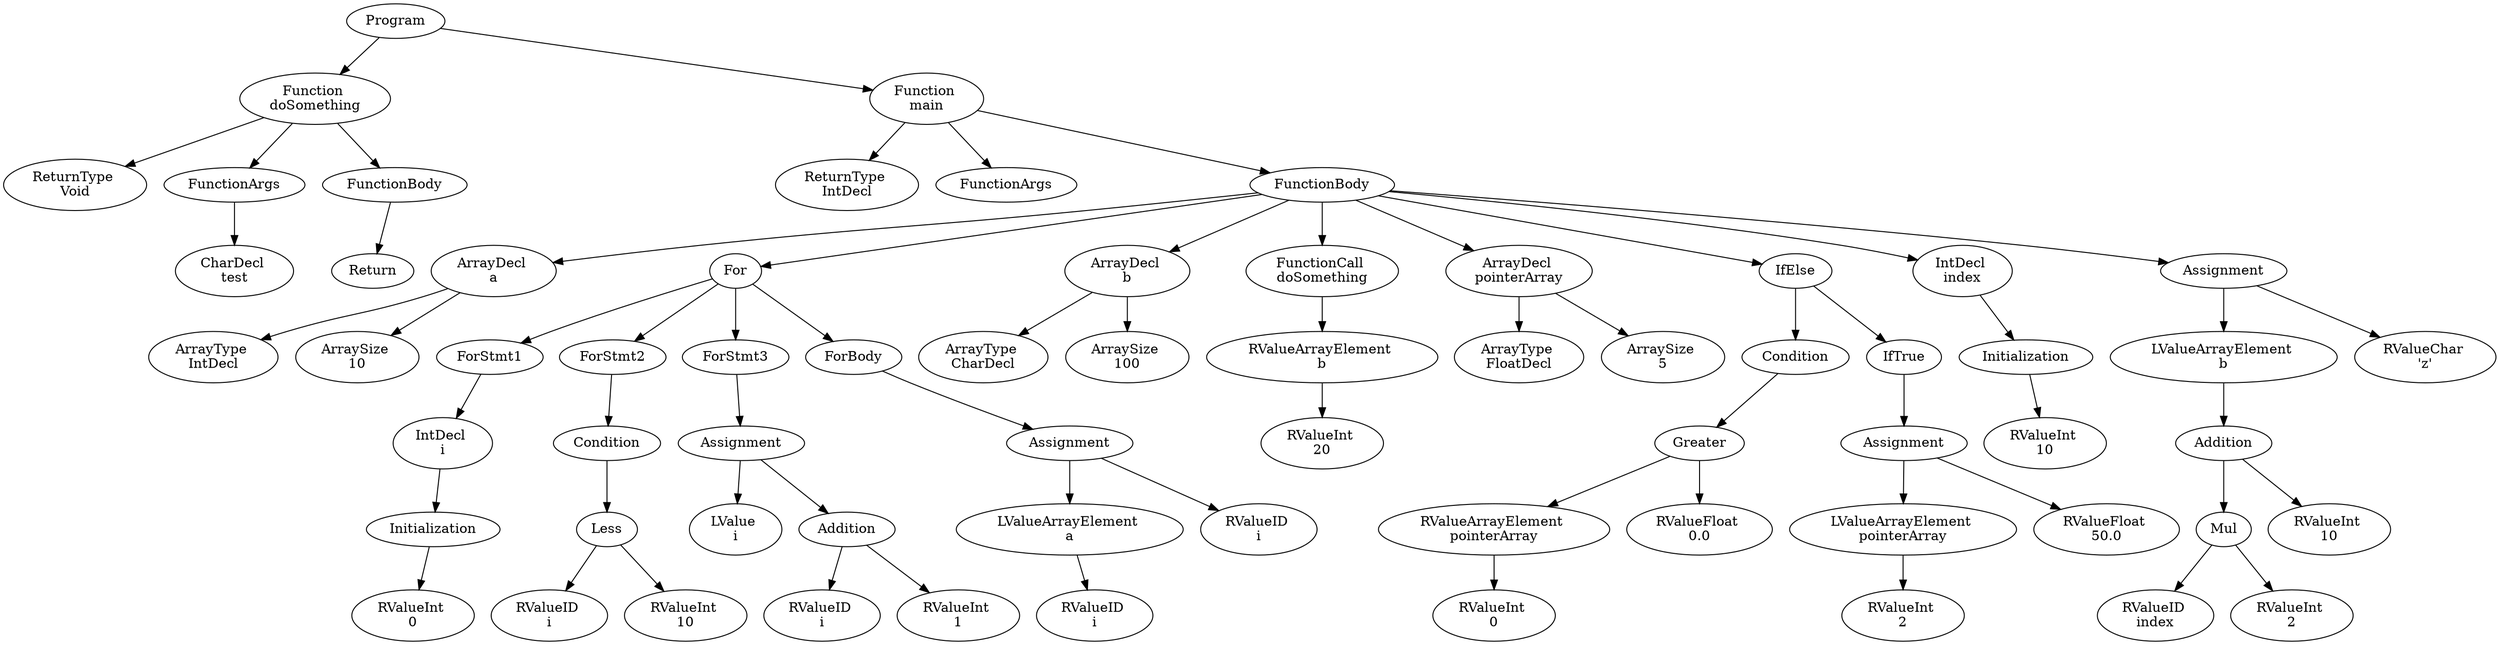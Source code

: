 digraph AST {
2 [label="Program"];
3 [label="Function \ndoSomething"];
4 [label="ReturnType \nVoid"];
5 [label="FunctionArgs"];
6 [label="CharDecl \ntest"];
5 -> 6;
7 [label="FunctionBody"];
8 [label="Return"];
7 -> 8;
3 -> 4;
3 -> 5;
3 -> 7;
9 [label="Function \nmain"];
10 [label="ReturnType \nIntDecl"];
11 [label="FunctionArgs"];
12 [label="FunctionBody"];
13 [label="ArrayDecl \na"];
14 [label="ArrayType \nIntDecl"];
15 [label="ArraySize \n10"];
13 -> 14;
13 -> 15;
16 [label="For"];
17 [label="ForStmt1"];
18 [label="IntDecl \ni"];
19 [label="Initialization"];
20 [label="RValueInt \n0"];
19 -> 20;
18 -> 19;
17 -> 18;
21 [label="ForStmt2"];
22 [label="Condition"];
23 [label="Less"];
24 [label="RValueID \ni"];
25 [label="RValueInt \n10"];
23 -> 24;
23 -> 25;
22 -> 23;
21 -> 22;
26 [label="ForStmt3"];
27 [label="Assignment"];
28 [label="LValue \ni"];
29 [label="Addition"];
30 [label="RValueID \ni"];
31 [label="RValueInt \n1"];
29 -> 30;
29 -> 31;
27 -> 28;
27 -> 29;
26 -> 27;
32 [label="ForBody"];
33 [label="Assignment"];
34 [label="LValueArrayElement \na"];
35 [label="RValueID \ni"];
34 -> 35;
36 [label="RValueID \ni"];
33 -> 34;
33 -> 36;
32 -> 33;
16 -> 17;
16 -> 21;
16 -> 26;
16 -> 32;
37 [label="ArrayDecl \nb"];
38 [label="ArrayType \nCharDecl"];
39 [label="ArraySize \n100"];
37 -> 38;
37 -> 39;
40 [label="FunctionCall \ndoSomething"];
41 [label="RValueArrayElement \nb"];
42 [label="RValueInt \n20"];
41 -> 42;
40 -> 41;
43 [label="ArrayDecl \npointerArray"];
44 [label="ArrayType \nFloatDecl"];
45 [label="ArraySize \n5"];
43 -> 44;
43 -> 45;
46 [label="IfElse"];
47 [label="Condition"];
48 [label="Greater"];
49 [label="RValueArrayElement \npointerArray"];
50 [label="RValueInt \n0"];
49 -> 50;
51 [label="RValueFloat \n0.0"];
48 -> 49;
48 -> 51;
47 -> 48;
52 [label="IfTrue"];
53 [label="Assignment"];
54 [label="LValueArrayElement \npointerArray"];
55 [label="RValueInt \n2"];
54 -> 55;
56 [label="RValueFloat \n50.0"];
53 -> 54;
53 -> 56;
52 -> 53;
46 -> 47;
46 -> 52;
57 [label="IntDecl \nindex"];
58 [label="Initialization"];
59 [label="RValueInt \n10"];
58 -> 59;
57 -> 58;
60 [label="Assignment"];
61 [label="LValueArrayElement \nb"];
62 [label="Addition"];
63 [label="Mul"];
64 [label="RValueID \nindex"];
65 [label="RValueInt \n2"];
63 -> 64;
63 -> 65;
66 [label="RValueInt \n10"];
62 -> 63;
62 -> 66;
61 -> 62;
67 [label="RValueChar \n'z'"];
60 -> 61;
60 -> 67;
12 -> 13;
12 -> 16;
12 -> 37;
12 -> 40;
12 -> 43;
12 -> 46;
12 -> 57;
12 -> 60;
9 -> 10;
9 -> 11;
9 -> 12;
2 -> 3;
2 -> 9;
}